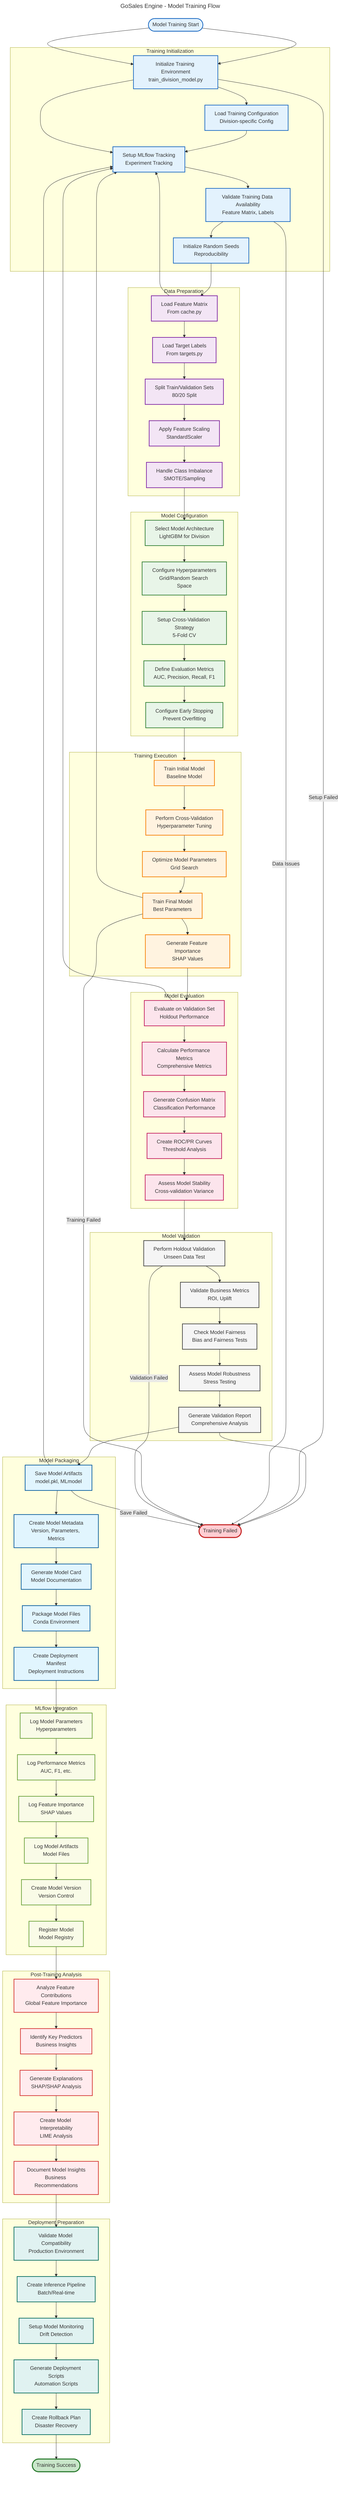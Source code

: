 ---
title: GoSales Engine - Model Training Flow
---

graph TB
    %% Start
    Start([Model Training Start]) --> InitializeTraining

    %% Training Initialization
    subgraph "Training Initialization"
        InitializeTraining[Initialize Training Environment<br/>train_division_model.py]
        LoadTrainingConfig[Load Training Configuration<br/>Division-specific Config]
        SetupMLflow[Setup MLflow Tracking<br/>Experiment Tracking]
        ValidateTrainingData[Validate Training Data Availability<br/>Feature Matrix, Labels]
        InitializeRandomSeeds[Initialize Random Seeds<br/>Reproducibility]
    end

    %% Data Preparation Phase
    subgraph "Data Preparation"
        LoadFeatureMatrix[Load Feature Matrix<br/>From cache.py]
        LoadTargetLabels[Load Target Labels<br/>From targets.py]
        SplitTrainValidation[Split Train/Validation Sets<br/>80/20 Split]
        ApplyFeatureScaling[Apply Feature Scaling<br/>StandardScaler]
        HandleClassImbalance[Handle Class Imbalance<br/>SMOTE/Sampling]
    end

    %% Model Configuration Phase
    subgraph "Model Configuration"
        SelectModelArchitecture[Select Model Architecture<br/>LightGBM for Division]
        ConfigureHyperparameters[Configure Hyperparameters<br/>Grid/Random Search Space]
        SetupCrossValidation[Setup Cross-Validation Strategy<br/>5-Fold CV]
        DefineEvaluationMetrics[Define Evaluation Metrics<br/>AUC, Precision, Recall, F1]
        ConfigureEarlyStopping[Configure Early Stopping<br/>Prevent Overfitting]
    end

    %% Training Execution Phase
    subgraph "Training Execution"
        TrainInitialModel[Train Initial Model<br/>Baseline Model]
        PerformCrossValidation[Perform Cross-Validation<br/>Hyperparameter Tuning]
        OptimizeModelParameters[Optimize Model Parameters<br/>Grid Search]
        TrainFinalModel[Train Final Model<br/>Best Parameters]
        GenerateFeatureImportance[Generate Feature Importance<br/>SHAP Values]
    end

    %% Model Evaluation Phase
    subgraph "Model Evaluation"
        EvaluateOnValidationSet[Evaluate on Validation Set<br/>Holdout Performance]
        CalculatePerformanceMetrics[Calculate Performance Metrics<br/>Comprehensive Metrics]
        GenerateConfusionMatrix[Generate Confusion Matrix<br/>Classification Performance]
        CreateROCPlots[Create ROC/PR Curves<br/>Threshold Analysis]
        AssessModelStability[Assess Model Stability<br/>Cross-validation Variance]
    end

    %% Model Validation Phase
    subgraph "Model Validation"
        PerformHoldoutValidation[Perform Holdout Validation<br/>Unseen Data Test]
        ValidateBusinessMetrics[Validate Business Metrics<br/>ROI, Uplift]
        CheckModelFairness[Check Model Fairness<br/>Bias and Fairness Tests]
        AssessModelRobustness[Assess Model Robustness<br/>Stress Testing]
        GenerateValidationReport[Generate Validation Report<br/>Comprehensive Analysis]
    end

    %% Model Packaging Phase
    subgraph "Model Packaging"
        SaveModelArtifacts[Save Model Artifacts<br/>model.pkl, MLmodel]
        CreateModelMetadata[Create Model Metadata<br/>Version, Parameters, Metrics]
        GenerateModelCard[Generate Model Card<br/>Model Documentation]
        PackageModelFiles[Package Model Files<br/>Conda Environment]
        CreateDeploymentManifest[Create Deployment Manifest<br/>Deployment Instructions]
    end

    %% MLflow Integration Phase
    subgraph "MLflow Integration"
        LogModelParameters[Log Model Parameters<br/>Hyperparameters]
        LogPerformanceMetrics[Log Performance Metrics<br/>AUC, F1, etc.]
        LogFeatureImportance[Log Feature Importance<br/>SHAP Values]
        LogModelArtifacts[Log Model Artifacts<br/>Model Files]
        CreateModelVersion[Create Model Version<br/>Version Control]
        RegisterModel[Register Model<br/>Model Registry]
    end

    %% Post-Training Analysis Phase
    subgraph "Post-Training Analysis"
        AnalyzeFeatureContributions[Analyze Feature Contributions<br/>Global Feature Importance]
        IdentifyKeyPredictors[Identify Key Predictors<br/>Business Insights]
        GenerateExplanations[Generate Explanations<br/>SHAP/SHAP Analysis]
        CreateModelInterpretability[Create Model Interpretability<br/>LIME Analysis]
        DocumentModelInsights[Document Model Insights<br/>Business Recommendations]
    end

    %% Model Deployment Preparation
    subgraph "Deployment Preparation"
        ValidateModelCompatibility[Validate Model Compatibility<br/>Production Environment]
        CreateInferencePipeline[Create Inference Pipeline<br/>Batch/Real-time]
        SetupModelMonitoring[Setup Model Monitoring<br/>Drift Detection]
        GenerateDeploymentScripts[Generate Deployment Scripts<br/>Automation Scripts]
        CreateRollbackPlan[Create Rollback Plan<br/>Disaster Recovery]
    end

    %% End
    CreateRollbackPlan --> Success([Training Success])
    GenerateValidationReport --> Failure([Training Failed])

    %% Main Flow Connections
    Start --> InitializeTraining
    InitializeTraining --> LoadTrainingConfig
    LoadTrainingConfig --> SetupMLflow
    SetupMLflow --> ValidateTrainingData
    ValidateTrainingData --> InitializeRandomSeeds
    InitializeRandomSeeds --> LoadFeatureMatrix

    LoadFeatureMatrix --> LoadTargetLabels
    LoadTargetLabels --> SplitTrainValidation
    SplitTrainValidation --> ApplyFeatureScaling
    ApplyFeatureScaling --> HandleClassImbalance

    HandleClassImbalance --> SelectModelArchitecture
    SelectModelArchitecture --> ConfigureHyperparameters
    ConfigureHyperparameters --> SetupCrossValidation
    SetupCrossValidation --> DefineEvaluationMetrics
    DefineEvaluationMetrics --> ConfigureEarlyStopping

    ConfigureEarlyStopping --> TrainInitialModel
    TrainInitialModel --> PerformCrossValidation
    PerformCrossValidation --> OptimizeModelParameters
    OptimizeModelParameters --> TrainFinalModel
    TrainFinalModel --> GenerateFeatureImportance

    GenerateFeatureImportance --> EvaluateOnValidationSet
    EvaluateOnValidationSet --> CalculatePerformanceMetrics
    CalculatePerformanceMetrics --> GenerateConfusionMatrix
    GenerateConfusionMatrix --> CreateROCPlots
    CreateROCPlots --> AssessModelStability

    AssessModelStability --> PerformHoldoutValidation
    PerformHoldoutValidation --> ValidateBusinessMetrics
    ValidateBusinessMetrics --> CheckModelFairness
    CheckModelFairness --> AssessModelRobustness
    AssessModelRobustness --> GenerateValidationReport

    GenerateValidationReport --> SaveModelArtifacts
    SaveModelArtifacts --> CreateModelMetadata
    CreateModelMetadata --> GenerateModelCard
    GenerateModelCard --> PackageModelFiles
    PackageModelFiles --> CreateDeploymentManifest

    CreateDeploymentManifest --> LogModelParameters
    LogModelParameters --> LogPerformanceMetrics
    LogPerformanceMetrics --> LogFeatureImportance
    LogFeatureImportance --> LogModelArtifacts
    LogModelArtifacts --> CreateModelVersion
    CreateModelVersion --> RegisterModel

    RegisterModel --> AnalyzeFeatureContributions
    AnalyzeFeatureContributions --> IdentifyKeyPredictors
    IdentifyKeyPredictors --> GenerateExplanations
    GenerateExplanations --> CreateModelInterpretability
    CreateModelInterpretability --> DocumentModelInsights

    DocumentModelInsights --> ValidateModelCompatibility
    ValidateModelCompatibility --> CreateInferencePipeline
    CreateInferencePipeline --> SetupModelMonitoring
    SetupModelMonitoring --> GenerateDeploymentScripts
    GenerateDeploymentScripts --> CreateRollbackPlan

    %% Parallel Monitoring
    InitializeTraining --> SetupMLflow
    LoadFeatureMatrix --> SetupMLflow
    TrainFinalModel --> SetupMLflow
    EvaluateOnValidationSet --> SetupMLflow
    SaveModelArtifacts --> SetupMLflow

    %% Error Handling
    InitializeTraining -->|Setup Failed| Failure
    ValidateTrainingData -->|Data Issues| Failure
    TrainFinalModel -->|Training Failed| Failure
    PerformHoldoutValidation -->|Validation Failed| Failure
    SaveModelArtifacts -->|Save Failed| Failure

    %% Styling
    classDef init fill:#e3f2fd,stroke:#1565c0,stroke-width:2px
    classDef data fill:#f3e5f5,stroke:#7b1fa2,stroke-width:2px
    classDef config fill:#e8f5e8,stroke:#2e7d32,stroke-width:2px
    classDef training fill:#fff3e0,stroke:#f57c00,stroke-width:2px
    classDef evaluation fill:#fce4ec,stroke:#c2185b,stroke-width:2px
    classDef validation fill:#f5f5f5,stroke:#424242,stroke-width:2px
    classDef packaging fill:#e1f5fe,stroke:#01579b,stroke-width:2px
    classDef mlflow fill:#f9fbe7,stroke:#689f38,stroke-width:2px
    classDef analysis fill:#ffebee,stroke:#d32f2f,stroke-width:2px
    classDef deployment fill:#e0f2f1,stroke:#00695c,stroke-width:2px
    classDef success fill:#c8e6c9,stroke:#2e7d32,stroke-width:3px
    classDef failure fill:#ffcdd2,stroke:#c62828,stroke-width:3px

    class Start,InitializeTraining,LoadTrainingConfig,SetupMLflow,ValidateTrainingData,InitializeRandomSeeds init
    class LoadFeatureMatrix,LoadTargetLabels,SplitTrainValidation,ApplyFeatureScaling,HandleClassImbalance data
    class SelectModelArchitecture,ConfigureHyperparameters,SetupCrossValidation,DefineEvaluationMetrics,ConfigureEarlyStopping config
    class TrainInitialModel,PerformCrossValidation,OptimizeModelParameters,TrainFinalModel,GenerateFeatureImportance training
    class EvaluateOnValidationSet,CalculatePerformanceMetrics,GenerateConfusionMatrix,CreateROCPlots,AssessModelStability evaluation
    class PerformHoldoutValidation,ValidateBusinessMetrics,CheckModelFairness,AssessModelRobustness,GenerateValidationReport validation
    class SaveModelArtifacts,CreateModelMetadata,GenerateModelCard,PackageModelFiles,CreateDeploymentManifest packaging
    class LogModelParameters,LogPerformanceMetrics,LogFeatureImportance,LogModelArtifacts,CreateModelVersion,RegisterModel mlflow
    class AnalyzeFeatureContributions,IdentifyKeyPredictors,GenerateExplanations,CreateModelInterpretability,DocumentModelInsights analysis
    class ValidateModelCompatibility,CreateInferencePipeline,SetupModelMonitoring,GenerateDeploymentScripts,CreateRollbackPlan deployment
    class Success success
    class Failure failure
